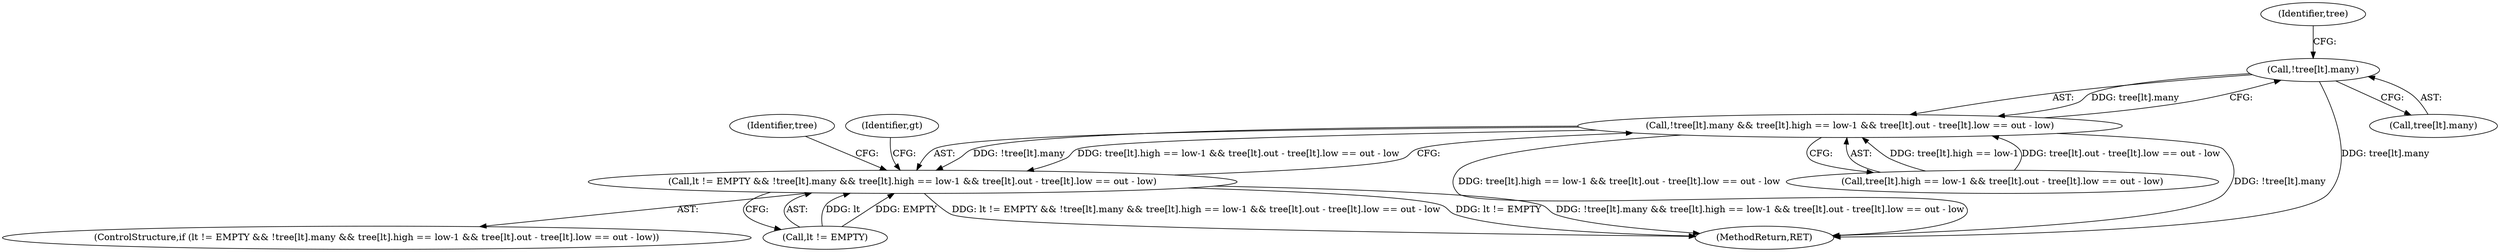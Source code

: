digraph "0_ghostscript_71ceebcf56e682504da22c4035b39a2d451e8ffd@array" {
"1000416" [label="(Call,!tree[lt].many)"];
"1000415" [label="(Call,!tree[lt].many && tree[lt].high == low-1 && tree[lt].out - tree[lt].low == out - low)"];
"1000411" [label="(Call,lt != EMPTY && !tree[lt].many && tree[lt].high == low-1 && tree[lt].out - tree[lt].low == out - low)"];
"1000411" [label="(Call,lt != EMPTY && !tree[lt].many && tree[lt].high == low-1 && tree[lt].out - tree[lt].low == out - low)"];
"1000416" [label="(Call,!tree[lt].many)"];
"1000412" [label="(Call,lt != EMPTY)"];
"1000422" [label="(Call,tree[lt].high == low-1 && tree[lt].out - tree[lt].low == out - low)"];
"1000451" [label="(Identifier,tree)"];
"1000410" [label="(ControlStructure,if (lt != EMPTY && !tree[lt].many && tree[lt].high == low-1 && tree[lt].out - tree[lt].low == out - low))"];
"1000426" [label="(Identifier,tree)"];
"1000511" [label="(Identifier,gt)"];
"1000761" [label="(MethodReturn,RET)"];
"1000415" [label="(Call,!tree[lt].many && tree[lt].high == low-1 && tree[lt].out - tree[lt].low == out - low)"];
"1000417" [label="(Call,tree[lt].many)"];
"1000416" -> "1000415"  [label="AST: "];
"1000416" -> "1000417"  [label="CFG: "];
"1000417" -> "1000416"  [label="AST: "];
"1000426" -> "1000416"  [label="CFG: "];
"1000415" -> "1000416"  [label="CFG: "];
"1000416" -> "1000761"  [label="DDG: tree[lt].many"];
"1000416" -> "1000415"  [label="DDG: tree[lt].many"];
"1000415" -> "1000411"  [label="AST: "];
"1000415" -> "1000422"  [label="CFG: "];
"1000422" -> "1000415"  [label="AST: "];
"1000411" -> "1000415"  [label="CFG: "];
"1000415" -> "1000761"  [label="DDG: tree[lt].high == low-1 && tree[lt].out - tree[lt].low == out - low"];
"1000415" -> "1000761"  [label="DDG: !tree[lt].many"];
"1000415" -> "1000411"  [label="DDG: !tree[lt].many"];
"1000415" -> "1000411"  [label="DDG: tree[lt].high == low-1 && tree[lt].out - tree[lt].low == out - low"];
"1000422" -> "1000415"  [label="DDG: tree[lt].high == low-1"];
"1000422" -> "1000415"  [label="DDG: tree[lt].out - tree[lt].low == out - low"];
"1000411" -> "1000410"  [label="AST: "];
"1000411" -> "1000412"  [label="CFG: "];
"1000412" -> "1000411"  [label="AST: "];
"1000451" -> "1000411"  [label="CFG: "];
"1000511" -> "1000411"  [label="CFG: "];
"1000411" -> "1000761"  [label="DDG: lt != EMPTY && !tree[lt].many && tree[lt].high == low-1 && tree[lt].out - tree[lt].low == out - low"];
"1000411" -> "1000761"  [label="DDG: lt != EMPTY"];
"1000411" -> "1000761"  [label="DDG: !tree[lt].many && tree[lt].high == low-1 && tree[lt].out - tree[lt].low == out - low"];
"1000412" -> "1000411"  [label="DDG: lt"];
"1000412" -> "1000411"  [label="DDG: EMPTY"];
}
